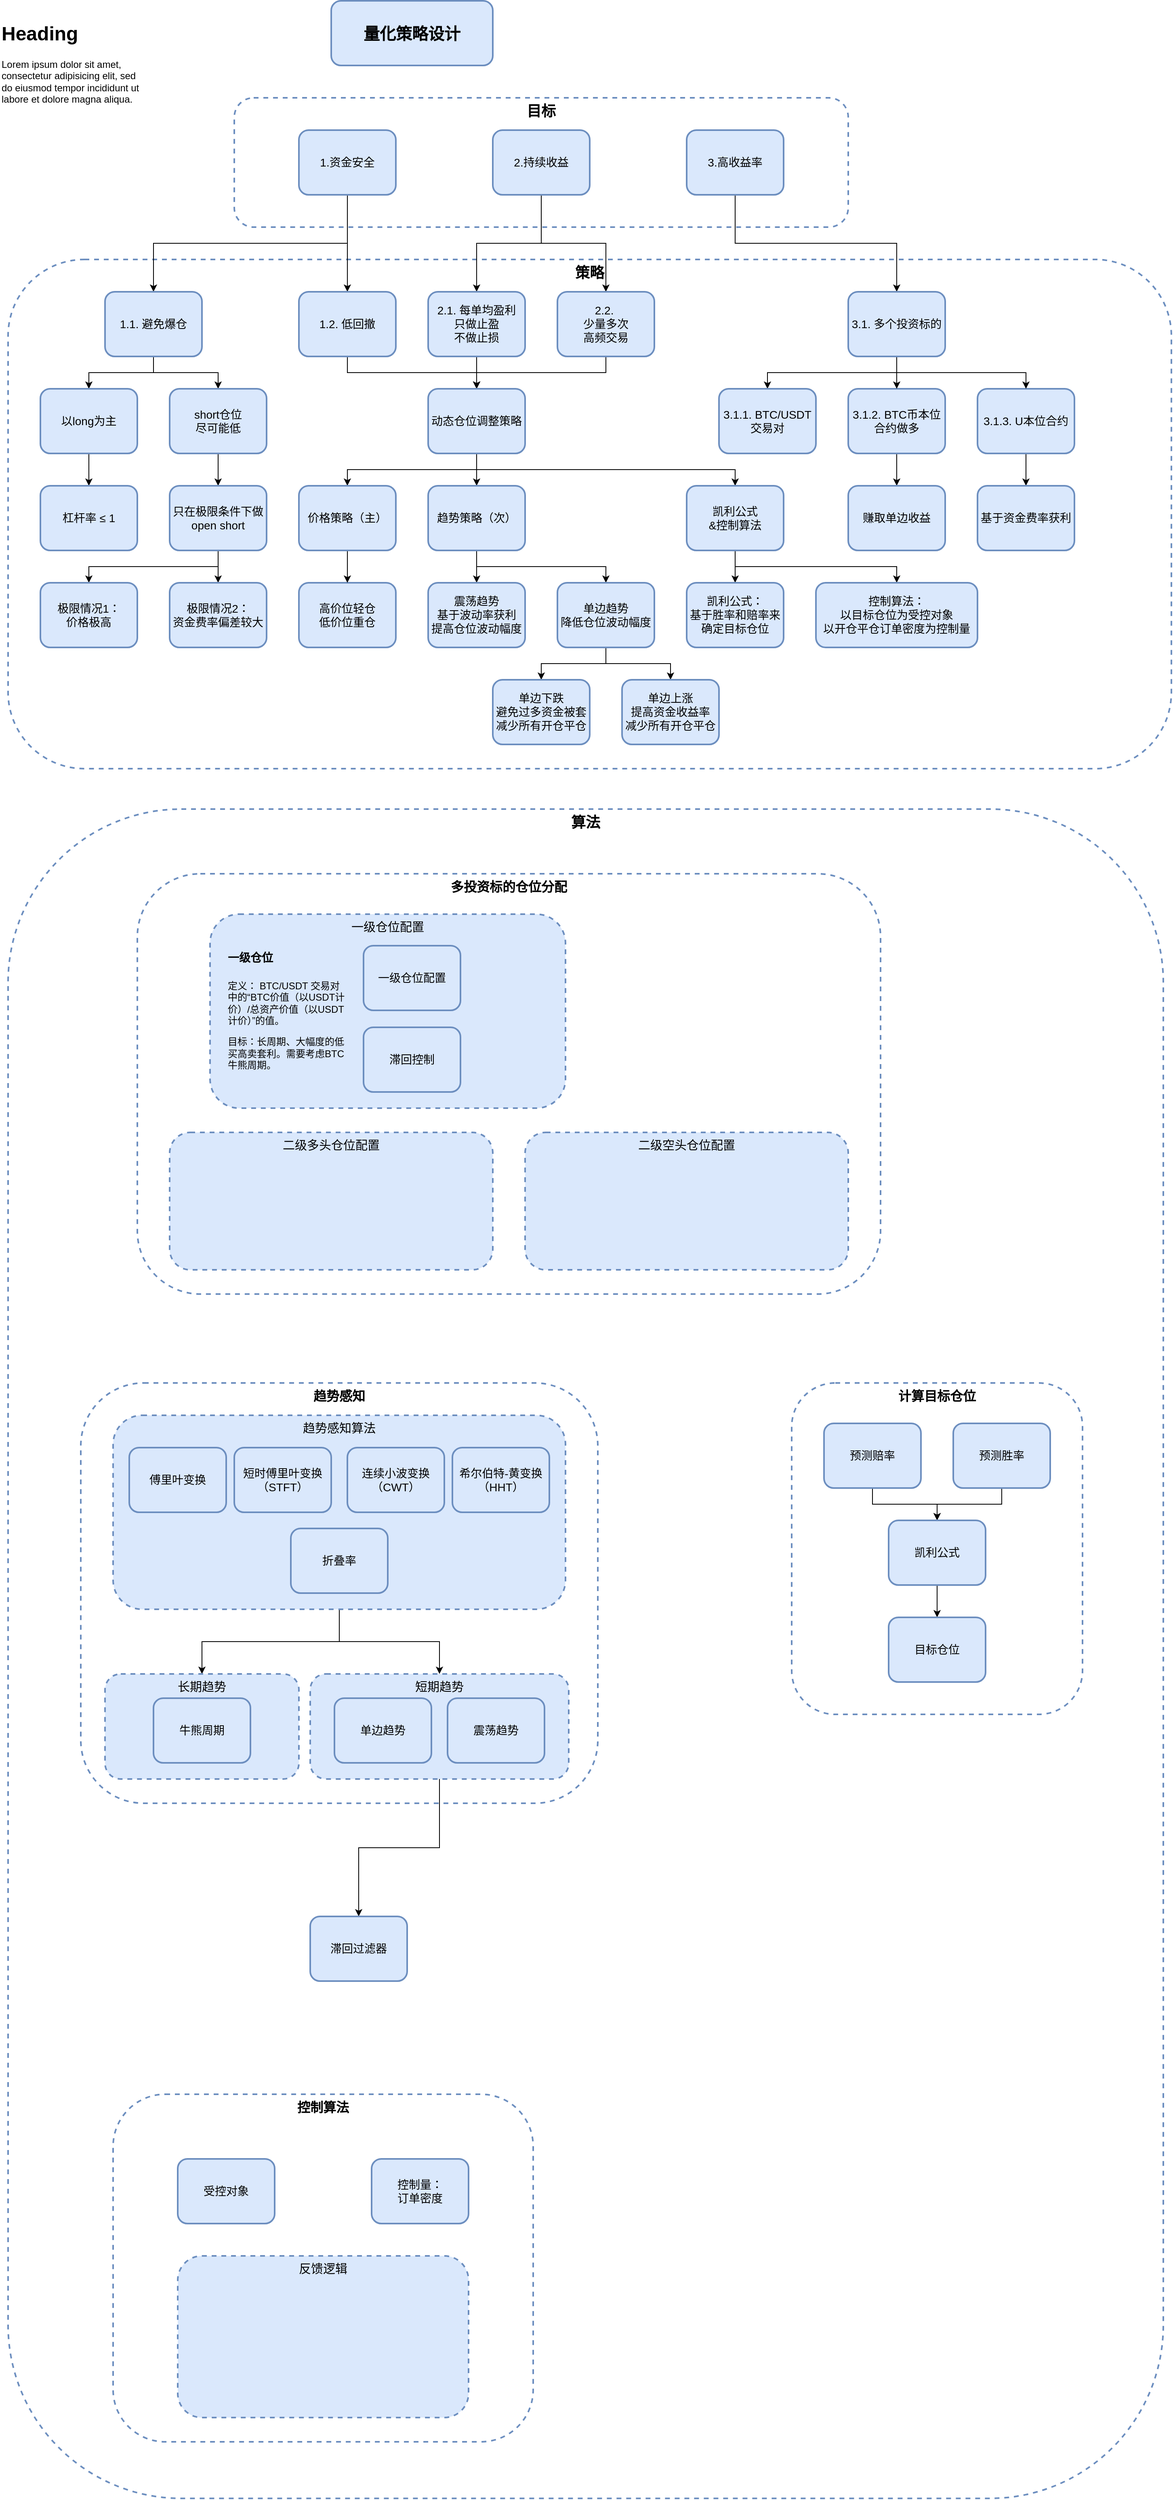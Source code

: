 <mxfile version="24.6.4" type="device">
  <diagram name="第 1 页" id="lSXwwyKY9a4dZqknM7-H">
    <mxGraphModel dx="1837" dy="2272" grid="1" gridSize="10" guides="1" tooltips="1" connect="1" arrows="1" fold="1" page="1" pageScale="1" pageWidth="827" pageHeight="1169" math="0" shadow="0">
      <root>
        <mxCell id="0" />
        <mxCell id="1" parent="0" />
        <mxCell id="Qi-_XCWJ-lGAgsF__VU--1" value="&lt;h1 style=&quot;margin-top: 0px;&quot;&gt;Heading&lt;/h1&gt;&lt;p&gt;Lorem ipsum dolor sit amet, consectetur adipisicing elit, sed do eiusmod tempor incididunt ut labore et dolore magna aliqua.&lt;/p&gt;" style="text;html=1;whiteSpace=wrap;overflow=hidden;rounded=0;" parent="1" vertex="1">
          <mxGeometry x="30" y="20" width="180" height="120" as="geometry" />
        </mxCell>
        <mxCell id="Qi-_XCWJ-lGAgsF__VU--2" value="量化策略设计" style="rounded=1;whiteSpace=wrap;html=1;fillColor=#dae8fc;strokeColor=#6c8ebf;fontSize=20;fontStyle=1;strokeWidth=2;" parent="1" vertex="1">
          <mxGeometry x="440" width="200" height="80" as="geometry" />
        </mxCell>
        <mxCell id="Qi-_XCWJ-lGAgsF__VU--3" value="目标" style="rounded=1;whiteSpace=wrap;html=1;fillColor=none;strokeColor=#6c8ebf;fontSize=18;fontStyle=1;verticalAlign=top;dashed=1;strokeWidth=2;gradientColor=none;horizontal=1;" parent="1" vertex="1">
          <mxGeometry x="320" y="120" width="760" height="160" as="geometry" />
        </mxCell>
        <mxCell id="Qi-_XCWJ-lGAgsF__VU--4" value="策略" style="rounded=1;whiteSpace=wrap;html=1;fillColor=none;strokeColor=#6c8ebf;fontSize=18;fontStyle=1;verticalAlign=top;dashed=1;strokeWidth=2;gradientColor=none;" parent="1" vertex="1">
          <mxGeometry x="40" y="320" width="1440" height="630" as="geometry" />
        </mxCell>
        <mxCell id="Qi-_XCWJ-lGAgsF__VU--10" style="edgeStyle=orthogonalEdgeStyle;rounded=0;orthogonalLoop=1;jettySize=auto;html=1;exitX=0.5;exitY=1;exitDx=0;exitDy=0;entryX=0.5;entryY=0;entryDx=0;entryDy=0;" parent="1" source="Qi-_XCWJ-lGAgsF__VU--5" target="Qi-_XCWJ-lGAgsF__VU--8" edge="1">
          <mxGeometry relative="1" as="geometry" />
        </mxCell>
        <mxCell id="Qi-_XCWJ-lGAgsF__VU--13" style="edgeStyle=orthogonalEdgeStyle;rounded=0;orthogonalLoop=1;jettySize=auto;html=1;exitX=0.5;exitY=1;exitDx=0;exitDy=0;entryX=0.5;entryY=0;entryDx=0;entryDy=0;" parent="1" source="Qi-_XCWJ-lGAgsF__VU--5" target="Qi-_XCWJ-lGAgsF__VU--12" edge="1">
          <mxGeometry relative="1" as="geometry" />
        </mxCell>
        <mxCell id="Qi-_XCWJ-lGAgsF__VU--5" value="1.资金安全" style="rounded=1;whiteSpace=wrap;html=1;fillColor=#dae8fc;strokeColor=#6c8ebf;fontSize=14;fontStyle=0;strokeWidth=2;" parent="1" vertex="1">
          <mxGeometry x="400" y="160" width="120" height="80" as="geometry" />
        </mxCell>
        <mxCell id="Qi-_XCWJ-lGAgsF__VU--34" style="edgeStyle=orthogonalEdgeStyle;rounded=0;orthogonalLoop=1;jettySize=auto;html=1;exitX=0.5;exitY=1;exitDx=0;exitDy=0;entryX=0.5;entryY=0;entryDx=0;entryDy=0;" parent="1" source="Qi-_XCWJ-lGAgsF__VU--6" target="Qi-_XCWJ-lGAgsF__VU--15" edge="1">
          <mxGeometry relative="1" as="geometry" />
        </mxCell>
        <mxCell id="Qi-_XCWJ-lGAgsF__VU--35" style="edgeStyle=orthogonalEdgeStyle;rounded=0;orthogonalLoop=1;jettySize=auto;html=1;exitX=0.5;exitY=1;exitDx=0;exitDy=0;" parent="1" source="Qi-_XCWJ-lGAgsF__VU--6" target="Qi-_XCWJ-lGAgsF__VU--14" edge="1">
          <mxGeometry relative="1" as="geometry" />
        </mxCell>
        <mxCell id="Qi-_XCWJ-lGAgsF__VU--6" value="2.持续收益" style="rounded=1;whiteSpace=wrap;html=1;fillColor=#dae8fc;strokeColor=#6c8ebf;fontSize=14;fontStyle=0;strokeWidth=2;" parent="1" vertex="1">
          <mxGeometry x="640" y="160" width="120" height="80" as="geometry" />
        </mxCell>
        <mxCell id="knN59DJHzvjFGV_p35RR-16" style="edgeStyle=orthogonalEdgeStyle;rounded=0;orthogonalLoop=1;jettySize=auto;html=1;entryX=0.5;entryY=0;entryDx=0;entryDy=0;exitX=0.5;exitY=1;exitDx=0;exitDy=0;" edge="1" parent="1" source="Qi-_XCWJ-lGAgsF__VU--7" target="knN59DJHzvjFGV_p35RR-15">
          <mxGeometry relative="1" as="geometry" />
        </mxCell>
        <mxCell id="Qi-_XCWJ-lGAgsF__VU--7" value="3.高收益率" style="rounded=1;whiteSpace=wrap;html=1;fillColor=#dae8fc;strokeColor=#6c8ebf;fontSize=14;fontStyle=0;strokeWidth=2;" parent="1" vertex="1">
          <mxGeometry x="880" y="160" width="120" height="80" as="geometry" />
        </mxCell>
        <mxCell id="Qi-_XCWJ-lGAgsF__VU--11" style="edgeStyle=orthogonalEdgeStyle;rounded=0;orthogonalLoop=1;jettySize=auto;html=1;exitX=0.5;exitY=1;exitDx=0;exitDy=0;" parent="1" source="Qi-_XCWJ-lGAgsF__VU--8" target="Qi-_XCWJ-lGAgsF__VU--9" edge="1">
          <mxGeometry relative="1" as="geometry" />
        </mxCell>
        <mxCell id="Qi-_XCWJ-lGAgsF__VU--43" style="edgeStyle=orthogonalEdgeStyle;rounded=0;orthogonalLoop=1;jettySize=auto;html=1;exitX=0.5;exitY=1;exitDx=0;exitDy=0;entryX=0.5;entryY=0;entryDx=0;entryDy=0;" parent="1" source="Qi-_XCWJ-lGAgsF__VU--8" target="Qi-_XCWJ-lGAgsF__VU--42" edge="1">
          <mxGeometry relative="1" as="geometry" />
        </mxCell>
        <mxCell id="Qi-_XCWJ-lGAgsF__VU--8" value="1.1. 避免爆仓" style="rounded=1;whiteSpace=wrap;html=1;fillColor=#dae8fc;strokeColor=#6c8ebf;fontSize=14;fontStyle=0;strokeWidth=2;" parent="1" vertex="1">
          <mxGeometry x="160" y="360" width="120" height="80" as="geometry" />
        </mxCell>
        <mxCell id="Qi-_XCWJ-lGAgsF__VU--41" style="edgeStyle=orthogonalEdgeStyle;rounded=0;orthogonalLoop=1;jettySize=auto;html=1;" parent="1" source="Qi-_XCWJ-lGAgsF__VU--9" target="Qi-_XCWJ-lGAgsF__VU--40" edge="1">
          <mxGeometry relative="1" as="geometry" />
        </mxCell>
        <mxCell id="Qi-_XCWJ-lGAgsF__VU--9" value="以long为主" style="rounded=1;whiteSpace=wrap;html=1;fillColor=#dae8fc;strokeColor=#6c8ebf;fontSize=14;fontStyle=0;strokeWidth=2;" parent="1" vertex="1">
          <mxGeometry x="80" y="480" width="120" height="80" as="geometry" />
        </mxCell>
        <mxCell id="Qi-_XCWJ-lGAgsF__VU--22" style="edgeStyle=orthogonalEdgeStyle;rounded=0;orthogonalLoop=1;jettySize=auto;html=1;exitX=0.5;exitY=1;exitDx=0;exitDy=0;" parent="1" source="Qi-_XCWJ-lGAgsF__VU--12" target="Qi-_XCWJ-lGAgsF__VU--21" edge="1">
          <mxGeometry relative="1" as="geometry" />
        </mxCell>
        <mxCell id="Qi-_XCWJ-lGAgsF__VU--12" value="1.2. 低回撤" style="rounded=1;whiteSpace=wrap;html=1;fillColor=#dae8fc;strokeColor=#6c8ebf;fontSize=14;fontStyle=0;strokeWidth=2;" parent="1" vertex="1">
          <mxGeometry x="400" y="360" width="120" height="80" as="geometry" />
        </mxCell>
        <mxCell id="knN59DJHzvjFGV_p35RR-14" style="edgeStyle=orthogonalEdgeStyle;rounded=0;orthogonalLoop=1;jettySize=auto;html=1;entryX=0.5;entryY=0;entryDx=0;entryDy=0;exitX=0.5;exitY=1;exitDx=0;exitDy=0;" edge="1" parent="1" source="Qi-_XCWJ-lGAgsF__VU--14" target="Qi-_XCWJ-lGAgsF__VU--21">
          <mxGeometry relative="1" as="geometry" />
        </mxCell>
        <mxCell id="Qi-_XCWJ-lGAgsF__VU--14" value="2.2.&amp;nbsp;&lt;div&gt;少量多次&lt;/div&gt;&lt;div&gt;高频交易&lt;/div&gt;" style="rounded=1;whiteSpace=wrap;html=1;fillColor=#dae8fc;strokeColor=#6c8ebf;fontSize=14;fontStyle=0;strokeWidth=2;" parent="1" vertex="1">
          <mxGeometry x="720" y="360" width="120" height="80" as="geometry" />
        </mxCell>
        <mxCell id="Qi-_XCWJ-lGAgsF__VU--23" style="edgeStyle=orthogonalEdgeStyle;rounded=0;orthogonalLoop=1;jettySize=auto;html=1;exitX=0.5;exitY=1;exitDx=0;exitDy=0;entryX=0.5;entryY=0;entryDx=0;entryDy=0;" parent="1" source="Qi-_XCWJ-lGAgsF__VU--15" target="Qi-_XCWJ-lGAgsF__VU--21" edge="1">
          <mxGeometry relative="1" as="geometry" />
        </mxCell>
        <mxCell id="Qi-_XCWJ-lGAgsF__VU--15" value="2.1. 每单均盈利&lt;div&gt;只做止盈&lt;/div&gt;&lt;div&gt;&lt;span style=&quot;background-color: initial;&quot;&gt;不做止损&lt;/span&gt;&lt;/div&gt;" style="rounded=1;whiteSpace=wrap;html=1;fillColor=#dae8fc;strokeColor=#6c8ebf;fontSize=14;fontStyle=0;strokeWidth=2;" parent="1" vertex="1">
          <mxGeometry x="560" y="360" width="120" height="80" as="geometry" />
        </mxCell>
        <mxCell id="Qi-_XCWJ-lGAgsF__VU--20" value="&lt;div&gt;高价位轻仓&lt;/div&gt;&lt;div&gt;低价位重仓&lt;/div&gt;" style="rounded=1;whiteSpace=wrap;html=1;fillColor=#dae8fc;strokeColor=#6c8ebf;fontSize=14;fontStyle=0;strokeWidth=2;" parent="1" vertex="1">
          <mxGeometry x="400" y="720" width="120" height="80" as="geometry" />
        </mxCell>
        <mxCell id="Qi-_XCWJ-lGAgsF__VU--26" style="edgeStyle=orthogonalEdgeStyle;rounded=0;orthogonalLoop=1;jettySize=auto;html=1;exitX=0.5;exitY=1;exitDx=0;exitDy=0;" parent="1" source="Qi-_XCWJ-lGAgsF__VU--21" target="Qi-_XCWJ-lGAgsF__VU--24" edge="1">
          <mxGeometry relative="1" as="geometry" />
        </mxCell>
        <mxCell id="Qi-_XCWJ-lGAgsF__VU--27" style="edgeStyle=orthogonalEdgeStyle;rounded=0;orthogonalLoop=1;jettySize=auto;html=1;exitX=0.5;exitY=1;exitDx=0;exitDy=0;" parent="1" source="Qi-_XCWJ-lGAgsF__VU--21" target="Qi-_XCWJ-lGAgsF__VU--25" edge="1">
          <mxGeometry relative="1" as="geometry" />
        </mxCell>
        <mxCell id="knN59DJHzvjFGV_p35RR-3" style="edgeStyle=orthogonalEdgeStyle;rounded=0;orthogonalLoop=1;jettySize=auto;html=1;exitX=0.5;exitY=1;exitDx=0;exitDy=0;entryX=0.5;entryY=0;entryDx=0;entryDy=0;" edge="1" parent="1" source="Qi-_XCWJ-lGAgsF__VU--21" target="knN59DJHzvjFGV_p35RR-2">
          <mxGeometry relative="1" as="geometry" />
        </mxCell>
        <mxCell id="Qi-_XCWJ-lGAgsF__VU--21" value="动态仓位调整策略" style="rounded=1;whiteSpace=wrap;html=1;fillColor=#dae8fc;strokeColor=#6c8ebf;fontSize=14;fontStyle=0;strokeWidth=2;" parent="1" vertex="1">
          <mxGeometry x="560" y="480" width="120" height="80" as="geometry" />
        </mxCell>
        <mxCell id="Qi-_XCWJ-lGAgsF__VU--28" style="edgeStyle=orthogonalEdgeStyle;rounded=0;orthogonalLoop=1;jettySize=auto;html=1;exitX=0.5;exitY=1;exitDx=0;exitDy=0;" parent="1" source="Qi-_XCWJ-lGAgsF__VU--24" target="Qi-_XCWJ-lGAgsF__VU--20" edge="1">
          <mxGeometry relative="1" as="geometry" />
        </mxCell>
        <mxCell id="Qi-_XCWJ-lGAgsF__VU--24" value="价格策略（主）" style="rounded=1;whiteSpace=wrap;html=1;fillColor=#dae8fc;strokeColor=#6c8ebf;fontSize=14;fontStyle=0;strokeWidth=2;" parent="1" vertex="1">
          <mxGeometry x="400" y="600" width="120" height="80" as="geometry" />
        </mxCell>
        <mxCell id="Qi-_XCWJ-lGAgsF__VU--30" style="edgeStyle=orthogonalEdgeStyle;rounded=0;orthogonalLoop=1;jettySize=auto;html=1;exitX=0.5;exitY=1;exitDx=0;exitDy=0;entryX=0.5;entryY=0;entryDx=0;entryDy=0;" parent="1" source="Qi-_XCWJ-lGAgsF__VU--25" target="Qi-_XCWJ-lGAgsF__VU--29" edge="1">
          <mxGeometry relative="1" as="geometry" />
        </mxCell>
        <mxCell id="knN59DJHzvjFGV_p35RR-9" style="edgeStyle=orthogonalEdgeStyle;rounded=0;orthogonalLoop=1;jettySize=auto;html=1;exitX=0.5;exitY=1;exitDx=0;exitDy=0;entryX=0.5;entryY=0;entryDx=0;entryDy=0;" edge="1" parent="1" source="Qi-_XCWJ-lGAgsF__VU--25" target="knN59DJHzvjFGV_p35RR-8">
          <mxGeometry relative="1" as="geometry" />
        </mxCell>
        <mxCell id="Qi-_XCWJ-lGAgsF__VU--25" value="趋势策略（次）" style="rounded=1;whiteSpace=wrap;html=1;fillColor=#dae8fc;strokeColor=#6c8ebf;fontSize=14;fontStyle=0;strokeWidth=2;" parent="1" vertex="1">
          <mxGeometry x="560" y="600" width="120" height="80" as="geometry" />
        </mxCell>
        <mxCell id="Qi-_XCWJ-lGAgsF__VU--29" value="&lt;div&gt;&lt;span style=&quot;background-color: initial;&quot;&gt;震荡趋势&lt;/span&gt;&lt;br&gt;&lt;/div&gt;&lt;div&gt;&lt;span style=&quot;background-color: initial;&quot;&gt;基于波动率获利&lt;/span&gt;&lt;/div&gt;&lt;div&gt;&lt;span style=&quot;background-color: initial;&quot;&gt;提高仓位波动幅度&lt;/span&gt;&lt;/div&gt;" style="rounded=1;whiteSpace=wrap;html=1;fillColor=#dae8fc;strokeColor=#6c8ebf;fontSize=14;fontStyle=0;strokeWidth=2;" parent="1" vertex="1">
          <mxGeometry x="560" y="720" width="120" height="80" as="geometry" />
        </mxCell>
        <mxCell id="Qi-_XCWJ-lGAgsF__VU--50" style="edgeStyle=orthogonalEdgeStyle;rounded=0;orthogonalLoop=1;jettySize=auto;html=1;exitX=0.5;exitY=1;exitDx=0;exitDy=0;entryX=0.5;entryY=0;entryDx=0;entryDy=0;" parent="1" source="Qi-_XCWJ-lGAgsF__VU--31" target="Qi-_XCWJ-lGAgsF__VU--33" edge="1">
          <mxGeometry relative="1" as="geometry" />
        </mxCell>
        <mxCell id="Qi-_XCWJ-lGAgsF__VU--31" value="3.1.2. BTC&lt;span style=&quot;background-color: initial;&quot;&gt;币本位合约做多&lt;/span&gt;" style="rounded=1;whiteSpace=wrap;html=1;fillColor=#dae8fc;strokeColor=#6c8ebf;fontSize=14;fontStyle=0;strokeWidth=2;" parent="1" vertex="1">
          <mxGeometry x="1080" y="480" width="120" height="80" as="geometry" />
        </mxCell>
        <mxCell id="Qi-_XCWJ-lGAgsF__VU--39" style="edgeStyle=orthogonalEdgeStyle;rounded=0;orthogonalLoop=1;jettySize=auto;html=1;exitX=0.5;exitY=1;exitDx=0;exitDy=0;entryX=0.5;entryY=0;entryDx=0;entryDy=0;" parent="1" source="Qi-_XCWJ-lGAgsF__VU--32" target="Qi-_XCWJ-lGAgsF__VU--38" edge="1">
          <mxGeometry relative="1" as="geometry" />
        </mxCell>
        <mxCell id="Qi-_XCWJ-lGAgsF__VU--32" value="3.1.3. U本位合约" style="rounded=1;whiteSpace=wrap;html=1;fillColor=#dae8fc;strokeColor=#6c8ebf;fontSize=14;fontStyle=0;strokeWidth=2;" parent="1" vertex="1">
          <mxGeometry x="1240" y="480" width="120" height="80" as="geometry" />
        </mxCell>
        <mxCell id="Qi-_XCWJ-lGAgsF__VU--33" value="赚取单边收益" style="rounded=1;whiteSpace=wrap;html=1;fillColor=#dae8fc;strokeColor=#6c8ebf;fontSize=14;fontStyle=0;strokeWidth=2;" parent="1" vertex="1">
          <mxGeometry x="1080" y="600" width="120" height="80" as="geometry" />
        </mxCell>
        <mxCell id="Qi-_XCWJ-lGAgsF__VU--38" value="基于资金费率获利" style="rounded=1;whiteSpace=wrap;html=1;fillColor=#dae8fc;strokeColor=#6c8ebf;fontSize=14;fontStyle=0;strokeWidth=2;" parent="1" vertex="1">
          <mxGeometry x="1240" y="600" width="120" height="80" as="geometry" />
        </mxCell>
        <mxCell id="Qi-_XCWJ-lGAgsF__VU--40" value="杠杆率 ≤ 1" style="rounded=1;whiteSpace=wrap;html=1;fillColor=#dae8fc;strokeColor=#6c8ebf;fontSize=14;fontStyle=0;strokeWidth=2;" parent="1" vertex="1">
          <mxGeometry x="80" y="600" width="120" height="80" as="geometry" />
        </mxCell>
        <mxCell id="Qi-_XCWJ-lGAgsF__VU--45" style="edgeStyle=orthogonalEdgeStyle;rounded=0;orthogonalLoop=1;jettySize=auto;html=1;exitX=0.5;exitY=1;exitDx=0;exitDy=0;entryX=0.5;entryY=0;entryDx=0;entryDy=0;" parent="1" source="Qi-_XCWJ-lGAgsF__VU--42" target="Qi-_XCWJ-lGAgsF__VU--44" edge="1">
          <mxGeometry relative="1" as="geometry" />
        </mxCell>
        <mxCell id="Qi-_XCWJ-lGAgsF__VU--42" value="short仓位&lt;div&gt;尽可能低&lt;/div&gt;" style="rounded=1;whiteSpace=wrap;html=1;fillColor=#dae8fc;strokeColor=#6c8ebf;fontSize=14;fontStyle=0;strokeWidth=2;" parent="1" vertex="1">
          <mxGeometry x="240" y="480" width="120" height="80" as="geometry" />
        </mxCell>
        <mxCell id="Qi-_XCWJ-lGAgsF__VU--48" style="edgeStyle=orthogonalEdgeStyle;rounded=0;orthogonalLoop=1;jettySize=auto;html=1;exitX=0.5;exitY=1;exitDx=0;exitDy=0;" parent="1" source="Qi-_XCWJ-lGAgsF__VU--44" target="Qi-_XCWJ-lGAgsF__VU--47" edge="1">
          <mxGeometry relative="1" as="geometry" />
        </mxCell>
        <mxCell id="Qi-_XCWJ-lGAgsF__VU--49" style="edgeStyle=orthogonalEdgeStyle;rounded=0;orthogonalLoop=1;jettySize=auto;html=1;exitX=0.5;exitY=1;exitDx=0;exitDy=0;" parent="1" source="Qi-_XCWJ-lGAgsF__VU--44" target="Qi-_XCWJ-lGAgsF__VU--46" edge="1">
          <mxGeometry relative="1" as="geometry" />
        </mxCell>
        <mxCell id="Qi-_XCWJ-lGAgsF__VU--44" value="只在极限条件下做open short" style="rounded=1;whiteSpace=wrap;html=1;fillColor=#dae8fc;strokeColor=#6c8ebf;fontSize=14;fontStyle=0;strokeWidth=2;" parent="1" vertex="1">
          <mxGeometry x="240" y="600" width="120" height="80" as="geometry" />
        </mxCell>
        <mxCell id="Qi-_XCWJ-lGAgsF__VU--46" value="极限情况1：&lt;div&gt;价格极高&lt;/div&gt;" style="rounded=1;whiteSpace=wrap;html=1;fillColor=#dae8fc;strokeColor=#6c8ebf;fontSize=14;fontStyle=0;strokeWidth=2;" parent="1" vertex="1">
          <mxGeometry x="80" y="720" width="120" height="80" as="geometry" />
        </mxCell>
        <mxCell id="Qi-_XCWJ-lGAgsF__VU--47" value="极限情况2：&lt;div&gt;资金费率偏差较大&lt;/div&gt;" style="rounded=1;whiteSpace=wrap;html=1;fillColor=#dae8fc;strokeColor=#6c8ebf;fontSize=14;fontStyle=0;strokeWidth=2;" parent="1" vertex="1">
          <mxGeometry x="240" y="720" width="120" height="80" as="geometry" />
        </mxCell>
        <mxCell id="knN59DJHzvjFGV_p35RR-1" value="算法" style="rounded=1;whiteSpace=wrap;html=1;fillColor=none;strokeColor=#6c8ebf;fontSize=18;fontStyle=1;verticalAlign=top;dashed=1;strokeWidth=2;gradientColor=none;" vertex="1" parent="1">
          <mxGeometry x="40" y="1000" width="1430" height="2090" as="geometry" />
        </mxCell>
        <mxCell id="knN59DJHzvjFGV_p35RR-5" style="edgeStyle=orthogonalEdgeStyle;rounded=0;orthogonalLoop=1;jettySize=auto;html=1;exitX=0.5;exitY=1;exitDx=0;exitDy=0;entryX=0.5;entryY=0;entryDx=0;entryDy=0;" edge="1" parent="1" source="knN59DJHzvjFGV_p35RR-2" target="knN59DJHzvjFGV_p35RR-4">
          <mxGeometry relative="1" as="geometry" />
        </mxCell>
        <mxCell id="knN59DJHzvjFGV_p35RR-7" style="edgeStyle=orthogonalEdgeStyle;rounded=0;orthogonalLoop=1;jettySize=auto;html=1;exitX=0.5;exitY=1;exitDx=0;exitDy=0;entryX=0.5;entryY=0;entryDx=0;entryDy=0;" edge="1" parent="1" source="knN59DJHzvjFGV_p35RR-2" target="knN59DJHzvjFGV_p35RR-6">
          <mxGeometry relative="1" as="geometry" />
        </mxCell>
        <mxCell id="knN59DJHzvjFGV_p35RR-2" value="凯利公式&lt;div&gt;&amp;amp;控制算法&lt;/div&gt;" style="rounded=1;whiteSpace=wrap;html=1;fillColor=#dae8fc;strokeColor=#6c8ebf;fontSize=14;fontStyle=0;strokeWidth=2;" vertex="1" parent="1">
          <mxGeometry x="880" y="600" width="120" height="80" as="geometry" />
        </mxCell>
        <mxCell id="knN59DJHzvjFGV_p35RR-4" value="凯利公式：&lt;div&gt;基于胜率和赔率来确定目标仓位&lt;/div&gt;" style="rounded=1;whiteSpace=wrap;html=1;fillColor=#dae8fc;strokeColor=#6c8ebf;fontSize=14;fontStyle=0;strokeWidth=2;" vertex="1" parent="1">
          <mxGeometry x="880" y="720" width="120" height="80" as="geometry" />
        </mxCell>
        <mxCell id="knN59DJHzvjFGV_p35RR-6" value="控制算法：&lt;div&gt;以目标仓位为受控对象&lt;/div&gt;&lt;div&gt;以开仓平仓订单密度为控制量&lt;/div&gt;" style="rounded=1;whiteSpace=wrap;html=1;fillColor=#dae8fc;strokeColor=#6c8ebf;fontSize=14;fontStyle=0;strokeWidth=2;" vertex="1" parent="1">
          <mxGeometry x="1040" y="720" width="200" height="80" as="geometry" />
        </mxCell>
        <mxCell id="knN59DJHzvjFGV_p35RR-11" style="edgeStyle=orthogonalEdgeStyle;rounded=0;orthogonalLoop=1;jettySize=auto;html=1;exitX=0.5;exitY=1;exitDx=0;exitDy=0;" edge="1" parent="1" source="knN59DJHzvjFGV_p35RR-8" target="knN59DJHzvjFGV_p35RR-10">
          <mxGeometry relative="1" as="geometry" />
        </mxCell>
        <mxCell id="knN59DJHzvjFGV_p35RR-13" style="edgeStyle=orthogonalEdgeStyle;rounded=0;orthogonalLoop=1;jettySize=auto;html=1;exitX=0.5;exitY=1;exitDx=0;exitDy=0;entryX=0.5;entryY=0;entryDx=0;entryDy=0;" edge="1" parent="1" source="knN59DJHzvjFGV_p35RR-8" target="knN59DJHzvjFGV_p35RR-12">
          <mxGeometry relative="1" as="geometry" />
        </mxCell>
        <mxCell id="knN59DJHzvjFGV_p35RR-8" value="&lt;div&gt;单边趋势&lt;/div&gt;&lt;div&gt;降低仓位波动幅度&lt;/div&gt;" style="rounded=1;whiteSpace=wrap;html=1;fillColor=#dae8fc;strokeColor=#6c8ebf;fontSize=14;fontStyle=0;strokeWidth=2;" vertex="1" parent="1">
          <mxGeometry x="720" y="720" width="120" height="80" as="geometry" />
        </mxCell>
        <mxCell id="knN59DJHzvjFGV_p35RR-10" value="&lt;div&gt;单边下跌&lt;/div&gt;&lt;div&gt;避免过多资金被套&lt;/div&gt;&lt;div&gt;减少所有开仓平仓&lt;/div&gt;" style="rounded=1;whiteSpace=wrap;html=1;fillColor=#dae8fc;strokeColor=#6c8ebf;fontSize=14;fontStyle=0;strokeWidth=2;" vertex="1" parent="1">
          <mxGeometry x="640" y="840" width="120" height="80" as="geometry" />
        </mxCell>
        <mxCell id="knN59DJHzvjFGV_p35RR-12" value="&lt;div&gt;单边上涨&lt;/div&gt;&lt;div&gt;提高资金收益率&lt;/div&gt;&lt;div&gt;减少所有开仓平仓&lt;br&gt;&lt;/div&gt;" style="rounded=1;whiteSpace=wrap;html=1;fillColor=#dae8fc;strokeColor=#6c8ebf;fontSize=14;fontStyle=0;strokeWidth=2;" vertex="1" parent="1">
          <mxGeometry x="800" y="840" width="120" height="80" as="geometry" />
        </mxCell>
        <mxCell id="knN59DJHzvjFGV_p35RR-18" style="edgeStyle=orthogonalEdgeStyle;rounded=0;orthogonalLoop=1;jettySize=auto;html=1;exitX=0.5;exitY=1;exitDx=0;exitDy=0;entryX=0.5;entryY=0;entryDx=0;entryDy=0;" edge="1" parent="1" source="knN59DJHzvjFGV_p35RR-15" target="knN59DJHzvjFGV_p35RR-17">
          <mxGeometry relative="1" as="geometry" />
        </mxCell>
        <mxCell id="knN59DJHzvjFGV_p35RR-19" style="edgeStyle=orthogonalEdgeStyle;rounded=0;orthogonalLoop=1;jettySize=auto;html=1;exitX=0.5;exitY=1;exitDx=0;exitDy=0;entryX=0.5;entryY=0;entryDx=0;entryDy=0;" edge="1" parent="1" source="knN59DJHzvjFGV_p35RR-15" target="Qi-_XCWJ-lGAgsF__VU--31">
          <mxGeometry relative="1" as="geometry" />
        </mxCell>
        <mxCell id="knN59DJHzvjFGV_p35RR-20" style="edgeStyle=orthogonalEdgeStyle;rounded=0;orthogonalLoop=1;jettySize=auto;html=1;exitX=0.5;exitY=1;exitDx=0;exitDy=0;" edge="1" parent="1" source="knN59DJHzvjFGV_p35RR-15" target="Qi-_XCWJ-lGAgsF__VU--32">
          <mxGeometry relative="1" as="geometry" />
        </mxCell>
        <mxCell id="knN59DJHzvjFGV_p35RR-15" value="3.1. 多个投资标的" style="rounded=1;whiteSpace=wrap;html=1;fillColor=#dae8fc;strokeColor=#6c8ebf;fontSize=14;fontStyle=0;strokeWidth=2;" vertex="1" parent="1">
          <mxGeometry x="1080" y="360" width="120" height="80" as="geometry" />
        </mxCell>
        <mxCell id="knN59DJHzvjFGV_p35RR-17" value="3.1.1. BTC/USDT 交易对" style="rounded=1;whiteSpace=wrap;html=1;fillColor=#dae8fc;strokeColor=#6c8ebf;fontSize=14;fontStyle=0;strokeWidth=2;" vertex="1" parent="1">
          <mxGeometry x="920" y="480" width="120" height="80" as="geometry" />
        </mxCell>
        <mxCell id="knN59DJHzvjFGV_p35RR-21" value="控制算法" style="rounded=1;whiteSpace=wrap;html=1;fillColor=none;strokeColor=#6c8ebf;fontSize=16;fontStyle=1;strokeWidth=2;verticalAlign=top;dashed=1;" vertex="1" parent="1">
          <mxGeometry x="170" y="2590" width="520" height="430" as="geometry" />
        </mxCell>
        <mxCell id="knN59DJHzvjFGV_p35RR-22" value="受控对象" style="rounded=1;whiteSpace=wrap;html=1;fillColor=#dae8fc;strokeColor=#6c8ebf;fontSize=14;fontStyle=0;strokeWidth=2;" vertex="1" parent="1">
          <mxGeometry x="250" y="2670" width="120" height="80" as="geometry" />
        </mxCell>
        <mxCell id="knN59DJHzvjFGV_p35RR-23" value="控制量：&lt;div&gt;订单密度&lt;/div&gt;" style="rounded=1;whiteSpace=wrap;html=1;fillColor=#dae8fc;strokeColor=#6c8ebf;fontSize=14;fontStyle=0;strokeWidth=2;" vertex="1" parent="1">
          <mxGeometry x="490" y="2670" width="120" height="80" as="geometry" />
        </mxCell>
        <mxCell id="knN59DJHzvjFGV_p35RR-36" value="计算目标仓位" style="rounded=1;whiteSpace=wrap;html=1;fillColor=none;strokeColor=#6c8ebf;fontSize=16;fontStyle=1;strokeWidth=2;verticalAlign=top;dashed=1;" vertex="1" parent="1">
          <mxGeometry x="1010" y="1710" width="360" height="410" as="geometry" />
        </mxCell>
        <mxCell id="knN59DJHzvjFGV_p35RR-40" style="edgeStyle=orthogonalEdgeStyle;rounded=0;orthogonalLoop=1;jettySize=auto;html=1;entryX=0.5;entryY=0;entryDx=0;entryDy=0;" edge="1" parent="1" source="knN59DJHzvjFGV_p35RR-37" target="knN59DJHzvjFGV_p35RR-39">
          <mxGeometry relative="1" as="geometry" />
        </mxCell>
        <mxCell id="knN59DJHzvjFGV_p35RR-37" value="预测赔率" style="rounded=1;whiteSpace=wrap;html=1;fillColor=#dae8fc;strokeColor=#6c8ebf;fontSize=14;fontStyle=0;strokeWidth=2;" vertex="1" parent="1">
          <mxGeometry x="1050" y="1760" width="120" height="80" as="geometry" />
        </mxCell>
        <mxCell id="knN59DJHzvjFGV_p35RR-41" style="edgeStyle=orthogonalEdgeStyle;rounded=0;orthogonalLoop=1;jettySize=auto;html=1;" edge="1" parent="1" source="knN59DJHzvjFGV_p35RR-38" target="knN59DJHzvjFGV_p35RR-39">
          <mxGeometry relative="1" as="geometry" />
        </mxCell>
        <mxCell id="knN59DJHzvjFGV_p35RR-38" value="预测胜率" style="rounded=1;whiteSpace=wrap;html=1;fillColor=#dae8fc;strokeColor=#6c8ebf;fontSize=14;fontStyle=0;strokeWidth=2;" vertex="1" parent="1">
          <mxGeometry x="1210" y="1760" width="120" height="80" as="geometry" />
        </mxCell>
        <mxCell id="knN59DJHzvjFGV_p35RR-43" style="edgeStyle=orthogonalEdgeStyle;rounded=0;orthogonalLoop=1;jettySize=auto;html=1;" edge="1" parent="1" source="knN59DJHzvjFGV_p35RR-39" target="knN59DJHzvjFGV_p35RR-42">
          <mxGeometry relative="1" as="geometry" />
        </mxCell>
        <mxCell id="knN59DJHzvjFGV_p35RR-39" value="凯利公式" style="rounded=1;whiteSpace=wrap;html=1;fillColor=#dae8fc;strokeColor=#6c8ebf;fontSize=14;fontStyle=0;strokeWidth=2;" vertex="1" parent="1">
          <mxGeometry x="1130" y="1880" width="120" height="80" as="geometry" />
        </mxCell>
        <mxCell id="knN59DJHzvjFGV_p35RR-42" value="目标仓位" style="rounded=1;whiteSpace=wrap;html=1;fillColor=#dae8fc;strokeColor=#6c8ebf;fontSize=14;fontStyle=0;strokeWidth=2;" vertex="1" parent="1">
          <mxGeometry x="1130" y="2000" width="120" height="80" as="geometry" />
        </mxCell>
        <mxCell id="knN59DJHzvjFGV_p35RR-60" style="edgeStyle=orthogonalEdgeStyle;rounded=0;orthogonalLoop=1;jettySize=auto;html=1;exitX=0.5;exitY=1;exitDx=0;exitDy=0;" edge="1" parent="1" source="knN59DJHzvjFGV_p35RR-48" target="knN59DJHzvjFGV_p35RR-59">
          <mxGeometry relative="1" as="geometry" />
        </mxCell>
        <mxCell id="knN59DJHzvjFGV_p35RR-45" value="趋势感知" style="rounded=1;whiteSpace=wrap;html=1;fillColor=none;strokeColor=#6c8ebf;fontSize=16;fontStyle=1;strokeWidth=2;verticalAlign=top;dashed=1;" vertex="1" parent="1">
          <mxGeometry x="130" y="1710" width="640" height="520" as="geometry" />
        </mxCell>
        <mxCell id="knN59DJHzvjFGV_p35RR-51" style="edgeStyle=orthogonalEdgeStyle;rounded=0;orthogonalLoop=1;jettySize=auto;html=1;exitX=0.5;exitY=1;exitDx=0;exitDy=0;entryX=0.5;entryY=0;entryDx=0;entryDy=0;" edge="1" parent="1" source="knN59DJHzvjFGV_p35RR-46" target="knN59DJHzvjFGV_p35RR-48">
          <mxGeometry relative="1" as="geometry" />
        </mxCell>
        <mxCell id="knN59DJHzvjFGV_p35RR-69" style="edgeStyle=orthogonalEdgeStyle;rounded=0;orthogonalLoop=1;jettySize=auto;html=1;exitX=0.5;exitY=1;exitDx=0;exitDy=0;entryX=0.5;entryY=0;entryDx=0;entryDy=0;" edge="1" parent="1" source="knN59DJHzvjFGV_p35RR-46" target="knN59DJHzvjFGV_p35RR-64">
          <mxGeometry relative="1" as="geometry" />
        </mxCell>
        <mxCell id="knN59DJHzvjFGV_p35RR-46" value="趋势感知算法" style="rounded=1;whiteSpace=wrap;html=1;fillColor=#dae8fc;strokeColor=#6c8ebf;fontSize=15;fontStyle=0;strokeWidth=2;verticalAlign=top;dashed=1;" vertex="1" parent="1">
          <mxGeometry x="170" y="1750" width="560" height="240" as="geometry" />
        </mxCell>
        <mxCell id="knN59DJHzvjFGV_p35RR-27" value="傅里叶变换" style="rounded=1;whiteSpace=wrap;html=1;fillColor=#dae8fc;strokeColor=#6c8ebf;fontSize=14;fontStyle=0;strokeWidth=2;" vertex="1" parent="1">
          <mxGeometry x="190" y="1790" width="120" height="80" as="geometry" />
        </mxCell>
        <mxCell id="knN59DJHzvjFGV_p35RR-29" value="短时傅里叶变换（STFT）" style="rounded=1;whiteSpace=wrap;html=1;fillColor=#dae8fc;strokeColor=#6c8ebf;fontSize=14;fontStyle=0;strokeWidth=2;" vertex="1" parent="1">
          <mxGeometry x="320" y="1790" width="120" height="80" as="geometry" />
        </mxCell>
        <mxCell id="knN59DJHzvjFGV_p35RR-31" value="连续小波变换（CWT）" style="rounded=1;whiteSpace=wrap;html=1;fillColor=#dae8fc;strokeColor=#6c8ebf;fontSize=14;fontStyle=0;strokeWidth=2;" vertex="1" parent="1">
          <mxGeometry x="460" y="1790" width="120" height="80" as="geometry" />
        </mxCell>
        <mxCell id="knN59DJHzvjFGV_p35RR-33" value="希尔伯特-黄变换（HHT）" style="rounded=1;whiteSpace=wrap;html=1;fillColor=#dae8fc;strokeColor=#6c8ebf;fontSize=14;fontStyle=0;strokeWidth=2;" vertex="1" parent="1">
          <mxGeometry x="590" y="1790" width="120" height="80" as="geometry" />
        </mxCell>
        <mxCell id="knN59DJHzvjFGV_p35RR-48" value="短期趋势" style="rounded=1;whiteSpace=wrap;html=1;fillColor=#dae8fc;strokeColor=#6c8ebf;fontSize=15;fontStyle=0;strokeWidth=2;verticalAlign=top;dashed=1;" vertex="1" parent="1">
          <mxGeometry x="414" y="2070" width="320" height="130" as="geometry" />
        </mxCell>
        <mxCell id="knN59DJHzvjFGV_p35RR-49" value="单边趋势" style="rounded=1;whiteSpace=wrap;html=1;fillColor=#dae8fc;strokeColor=#6c8ebf;fontSize=14;fontStyle=0;strokeWidth=2;" vertex="1" parent="1">
          <mxGeometry x="444" y="2100" width="120" height="80" as="geometry" />
        </mxCell>
        <mxCell id="knN59DJHzvjFGV_p35RR-50" value="震荡趋势" style="rounded=1;whiteSpace=wrap;html=1;fillColor=#dae8fc;strokeColor=#6c8ebf;fontSize=14;fontStyle=0;strokeWidth=2;" vertex="1" parent="1">
          <mxGeometry x="584" y="2100" width="120" height="80" as="geometry" />
        </mxCell>
        <mxCell id="knN59DJHzvjFGV_p35RR-52" value="折叠率" style="rounded=1;whiteSpace=wrap;html=1;fillColor=#dae8fc;strokeColor=#6c8ebf;fontSize=14;fontStyle=0;strokeWidth=2;" vertex="1" parent="1">
          <mxGeometry x="390" y="1890" width="120" height="80" as="geometry" />
        </mxCell>
        <mxCell id="knN59DJHzvjFGV_p35RR-57" value="反馈逻辑" style="rounded=1;whiteSpace=wrap;html=1;fillColor=#dae8fc;strokeColor=#6c8ebf;fontSize=15;fontStyle=0;strokeWidth=2;verticalAlign=top;dashed=1;" vertex="1" parent="1">
          <mxGeometry x="250" y="2790" width="360" height="200" as="geometry" />
        </mxCell>
        <mxCell id="knN59DJHzvjFGV_p35RR-59" value="滞回过滤器" style="rounded=1;whiteSpace=wrap;html=1;fillColor=#dae8fc;strokeColor=#6c8ebf;fontSize=14;fontStyle=0;strokeWidth=2;" vertex="1" parent="1">
          <mxGeometry x="414" y="2370" width="120" height="80" as="geometry" />
        </mxCell>
        <mxCell id="knN59DJHzvjFGV_p35RR-61" value="多投资标的仓位分配" style="rounded=1;whiteSpace=wrap;html=1;fillColor=none;strokeColor=#6c8ebf;fontSize=16;fontStyle=1;strokeWidth=2;verticalAlign=top;dashed=1;" vertex="1" parent="1">
          <mxGeometry x="200" y="1080" width="920" height="520" as="geometry" />
        </mxCell>
        <mxCell id="knN59DJHzvjFGV_p35RR-62" value="一级仓位配置" style="rounded=1;whiteSpace=wrap;html=1;fillColor=#dae8fc;strokeColor=#6c8ebf;fontSize=15;fontStyle=0;strokeWidth=2;verticalAlign=top;dashed=1;" vertex="1" parent="1">
          <mxGeometry x="290" y="1130" width="440" height="240" as="geometry" />
        </mxCell>
        <mxCell id="knN59DJHzvjFGV_p35RR-25" value="一级仓位配置" style="rounded=1;whiteSpace=wrap;html=1;fillColor=#dae8fc;strokeColor=#6c8ebf;fontSize=14;fontStyle=0;strokeWidth=2;" vertex="1" parent="1">
          <mxGeometry x="480" y="1169" width="120" height="80" as="geometry" />
        </mxCell>
        <mxCell id="knN59DJHzvjFGV_p35RR-63" value="&lt;h1 style=&quot;margin-top: 0px;&quot;&gt;&lt;font style=&quot;font-size: 14px;&quot;&gt;一级仓位&lt;/font&gt;&lt;/h1&gt;&lt;p&gt;定义： BTC/USDT 交易对中的“BTC价值（以USDT计价）/总资产价值（以USDT计价）”的值。&lt;/p&gt;&lt;p&gt;目标：长周期、大幅度的低买高卖套利。需要考虑BTC牛熊周期。&lt;/p&gt;&lt;p&gt;&lt;br&gt;&lt;/p&gt;" style="text;html=1;whiteSpace=wrap;overflow=hidden;rounded=0;" vertex="1" parent="1">
          <mxGeometry x="310" y="1160" width="150" height="180" as="geometry" />
        </mxCell>
        <mxCell id="knN59DJHzvjFGV_p35RR-64" value="长期趋势" style="rounded=1;whiteSpace=wrap;html=1;fillColor=#dae8fc;strokeColor=#6c8ebf;fontSize=15;fontStyle=0;strokeWidth=2;verticalAlign=top;dashed=1;" vertex="1" parent="1">
          <mxGeometry x="160" y="2070" width="240" height="130" as="geometry" />
        </mxCell>
        <mxCell id="knN59DJHzvjFGV_p35RR-65" value="牛熊周期" style="rounded=1;whiteSpace=wrap;html=1;fillColor=#dae8fc;strokeColor=#6c8ebf;fontSize=14;fontStyle=0;strokeWidth=2;" vertex="1" parent="1">
          <mxGeometry x="220" y="2100" width="120" height="80" as="geometry" />
        </mxCell>
        <mxCell id="knN59DJHzvjFGV_p35RR-67" value="二级多头仓位配置" style="rounded=1;whiteSpace=wrap;html=1;fillColor=#dae8fc;strokeColor=#6c8ebf;fontSize=15;fontStyle=0;strokeWidth=2;verticalAlign=top;dashed=1;" vertex="1" parent="1">
          <mxGeometry x="240" y="1400" width="400" height="170" as="geometry" />
        </mxCell>
        <mxCell id="knN59DJHzvjFGV_p35RR-68" value="二级空头仓位配置" style="rounded=1;whiteSpace=wrap;html=1;fillColor=#dae8fc;strokeColor=#6c8ebf;fontSize=15;fontStyle=0;strokeWidth=2;verticalAlign=top;dashed=1;" vertex="1" parent="1">
          <mxGeometry x="680" y="1400" width="400" height="170" as="geometry" />
        </mxCell>
        <mxCell id="knN59DJHzvjFGV_p35RR-70" value="滞回控制" style="rounded=1;whiteSpace=wrap;html=1;fillColor=#dae8fc;strokeColor=#6c8ebf;fontSize=14;fontStyle=0;strokeWidth=2;" vertex="1" parent="1">
          <mxGeometry x="480" y="1270" width="120" height="80" as="geometry" />
        </mxCell>
      </root>
    </mxGraphModel>
  </diagram>
</mxfile>
